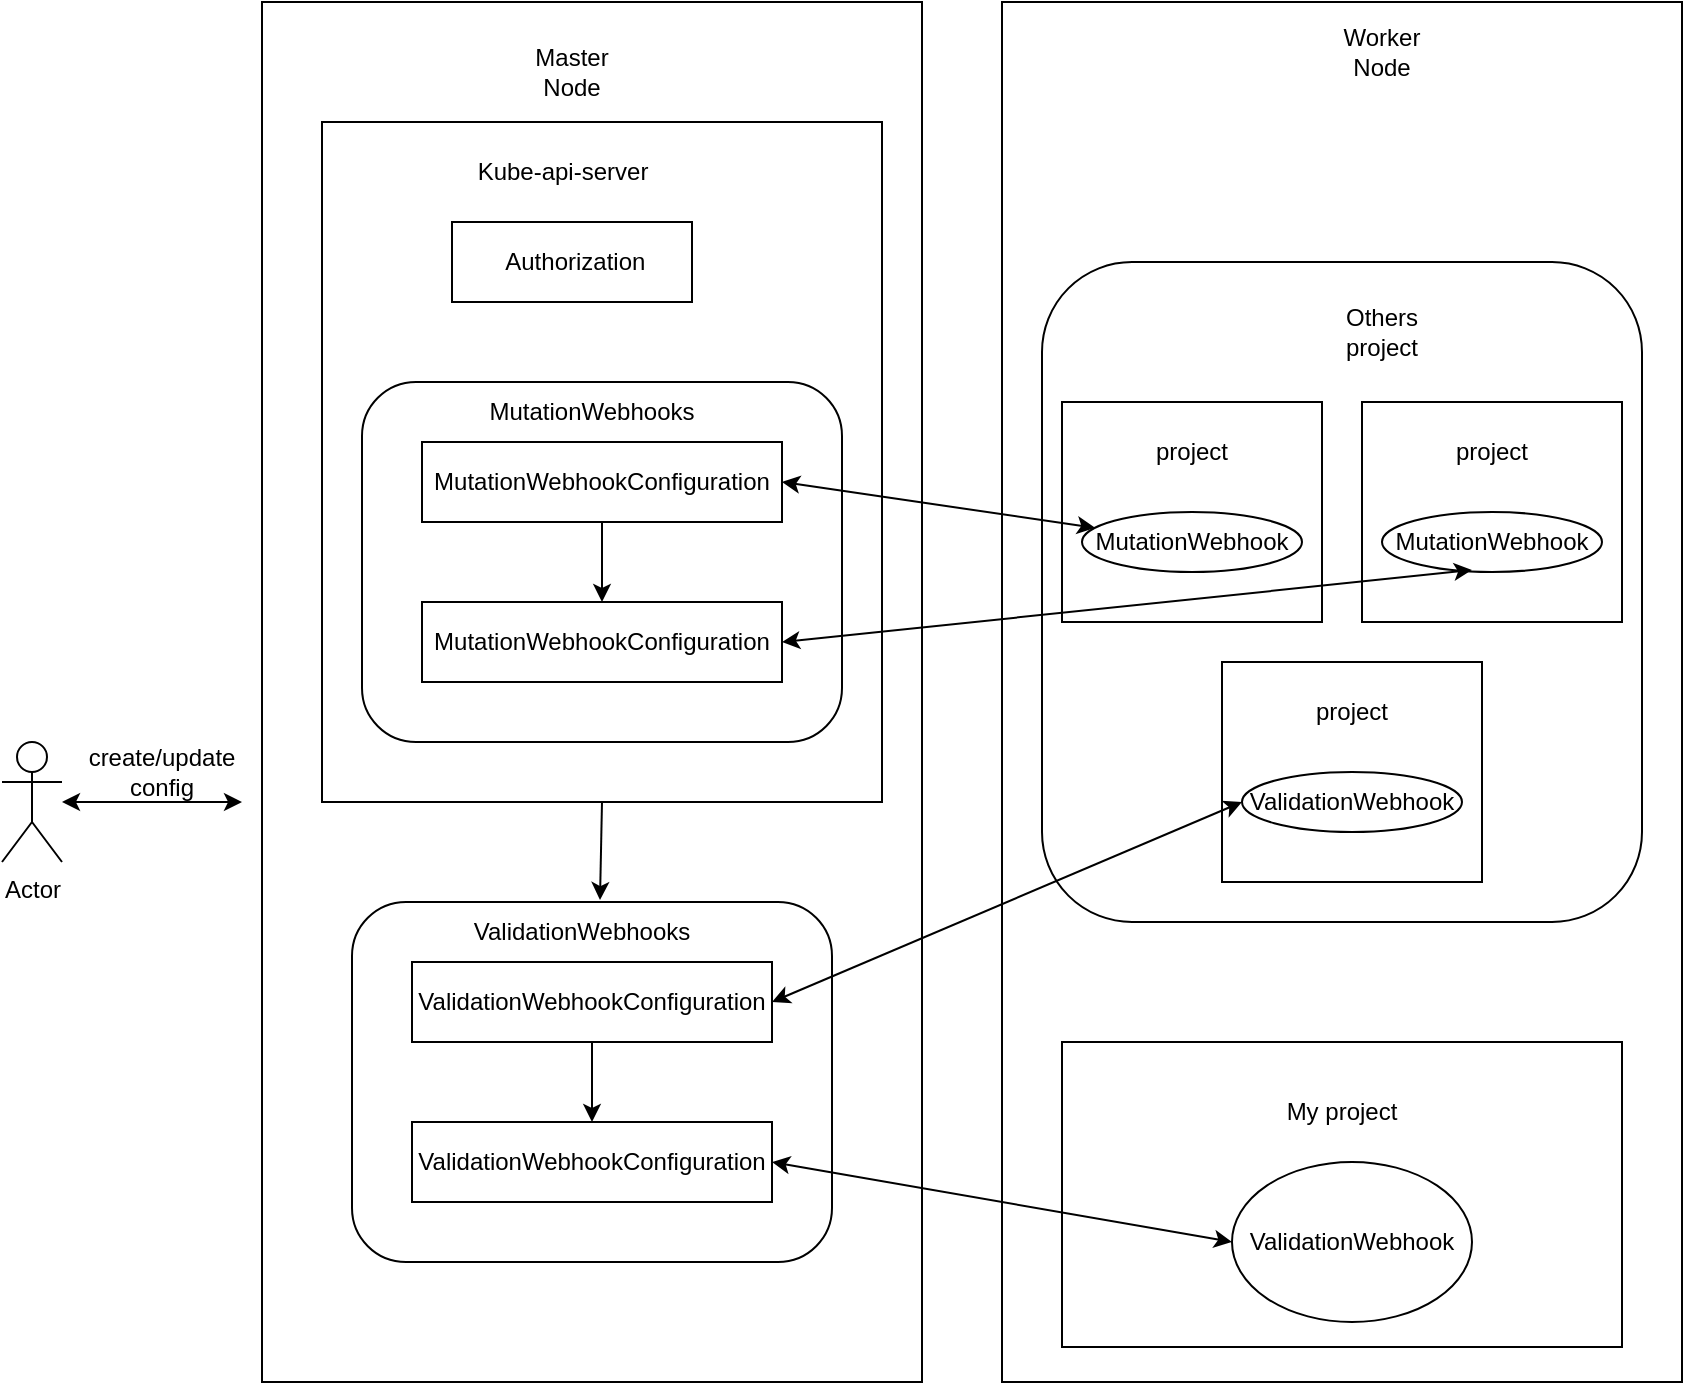 <mxfile version="16.2.7" type="github">
  <diagram id="EunWgc3X77qjf-EnTzmF" name="Page-1">
    <mxGraphModel dx="2062" dy="1140" grid="1" gridSize="10" guides="1" tooltips="1" connect="1" arrows="1" fold="1" page="1" pageScale="1" pageWidth="850" pageHeight="1100" math="0" shadow="0">
      <root>
        <mxCell id="0" />
        <mxCell id="1" parent="0" />
        <mxCell id="7jLLd1O8o6JKgsZzDNKZ-1" value="Actor" style="shape=umlActor;verticalLabelPosition=bottom;verticalAlign=top;html=1;outlineConnect=0;" vertex="1" parent="1">
          <mxGeometry y="620" width="30" height="60" as="geometry" />
        </mxCell>
        <mxCell id="7jLLd1O8o6JKgsZzDNKZ-2" value="" style="rounded=0;whiteSpace=wrap;html=1;" vertex="1" parent="1">
          <mxGeometry x="130" y="250" width="330" height="690" as="geometry" />
        </mxCell>
        <mxCell id="7jLLd1O8o6JKgsZzDNKZ-4" value="" style="endArrow=classic;startArrow=classic;html=1;rounded=0;" edge="1" parent="1" source="7jLLd1O8o6JKgsZzDNKZ-1">
          <mxGeometry width="50" height="50" relative="1" as="geometry">
            <mxPoint x="360" y="600" as="sourcePoint" />
            <mxPoint x="120" y="650" as="targetPoint" />
          </mxGeometry>
        </mxCell>
        <mxCell id="7jLLd1O8o6JKgsZzDNKZ-5" value="" style="rounded=0;whiteSpace=wrap;html=1;" vertex="1" parent="1">
          <mxGeometry x="160" y="310" width="280" height="340" as="geometry" />
        </mxCell>
        <mxCell id="7jLLd1O8o6JKgsZzDNKZ-6" value="Master Node" style="text;html=1;strokeColor=none;fillColor=none;align=center;verticalAlign=middle;whiteSpace=wrap;rounded=0;" vertex="1" parent="1">
          <mxGeometry x="255" y="270" width="60" height="30" as="geometry" />
        </mxCell>
        <mxCell id="7jLLd1O8o6JKgsZzDNKZ-7" value="Kube-api-server" style="text;html=1;strokeColor=none;fillColor=none;align=center;verticalAlign=middle;whiteSpace=wrap;rounded=0;" vertex="1" parent="1">
          <mxGeometry x="232.5" y="320" width="95" height="30" as="geometry" />
        </mxCell>
        <mxCell id="7jLLd1O8o6JKgsZzDNKZ-8" value="&amp;nbsp;Authorization" style="rounded=0;whiteSpace=wrap;html=1;" vertex="1" parent="1">
          <mxGeometry x="225" y="360" width="120" height="40" as="geometry" />
        </mxCell>
        <mxCell id="7jLLd1O8o6JKgsZzDNKZ-9" value="" style="rounded=0;whiteSpace=wrap;html=1;" vertex="1" parent="1">
          <mxGeometry x="500" y="250" width="340" height="690" as="geometry" />
        </mxCell>
        <mxCell id="7jLLd1O8o6JKgsZzDNKZ-10" value="Worker Node" style="text;html=1;strokeColor=none;fillColor=none;align=center;verticalAlign=middle;whiteSpace=wrap;rounded=0;" vertex="1" parent="1">
          <mxGeometry x="660" y="260" width="60" height="30" as="geometry" />
        </mxCell>
        <mxCell id="7jLLd1O8o6JKgsZzDNKZ-12" value="" style="rounded=1;whiteSpace=wrap;html=1;" vertex="1" parent="1">
          <mxGeometry x="180" y="440" width="240" height="180" as="geometry" />
        </mxCell>
        <mxCell id="7jLLd1O8o6JKgsZzDNKZ-13" value="MutationWebhookConfiguration" style="rounded=0;whiteSpace=wrap;html=1;" vertex="1" parent="1">
          <mxGeometry x="210" y="470" width="180" height="40" as="geometry" />
        </mxCell>
        <mxCell id="7jLLd1O8o6JKgsZzDNKZ-14" value="MutationWebhooks" style="text;html=1;strokeColor=none;fillColor=none;align=center;verticalAlign=middle;whiteSpace=wrap;rounded=0;" vertex="1" parent="1">
          <mxGeometry x="265" y="440" width="60" height="30" as="geometry" />
        </mxCell>
        <mxCell id="7jLLd1O8o6JKgsZzDNKZ-15" value="MutationWebhookConfiguration" style="rounded=0;whiteSpace=wrap;html=1;" vertex="1" parent="1">
          <mxGeometry x="210" y="550" width="180" height="40" as="geometry" />
        </mxCell>
        <mxCell id="7jLLd1O8o6JKgsZzDNKZ-16" value="" style="endArrow=classic;html=1;rounded=0;exitX=0.5;exitY=1;exitDx=0;exitDy=0;entryX=0.5;entryY=0;entryDx=0;entryDy=0;" edge="1" parent="1" source="7jLLd1O8o6JKgsZzDNKZ-13" target="7jLLd1O8o6JKgsZzDNKZ-15">
          <mxGeometry width="50" height="50" relative="1" as="geometry">
            <mxPoint x="360" y="600" as="sourcePoint" />
            <mxPoint x="410" y="550" as="targetPoint" />
          </mxGeometry>
        </mxCell>
        <mxCell id="7jLLd1O8o6JKgsZzDNKZ-20" value="" style="rounded=1;whiteSpace=wrap;html=1;" vertex="1" parent="1">
          <mxGeometry x="175" y="700" width="240" height="180" as="geometry" />
        </mxCell>
        <mxCell id="7jLLd1O8o6JKgsZzDNKZ-21" value="ValidationWebhookConfiguration" style="rounded=0;whiteSpace=wrap;html=1;" vertex="1" parent="1">
          <mxGeometry x="205" y="730" width="180" height="40" as="geometry" />
        </mxCell>
        <mxCell id="7jLLd1O8o6JKgsZzDNKZ-22" value="ValidationWebhooks" style="text;html=1;strokeColor=none;fillColor=none;align=center;verticalAlign=middle;whiteSpace=wrap;rounded=0;" vertex="1" parent="1">
          <mxGeometry x="260" y="700" width="60" height="30" as="geometry" />
        </mxCell>
        <mxCell id="7jLLd1O8o6JKgsZzDNKZ-23" value="ValidationWebhookConfiguration" style="rounded=0;whiteSpace=wrap;html=1;" vertex="1" parent="1">
          <mxGeometry x="205" y="810" width="180" height="40" as="geometry" />
        </mxCell>
        <mxCell id="7jLLd1O8o6JKgsZzDNKZ-24" value="" style="endArrow=classic;html=1;rounded=0;exitX=0.5;exitY=1;exitDx=0;exitDy=0;entryX=0.65;entryY=-0.033;entryDx=0;entryDy=0;entryPerimeter=0;" edge="1" parent="1" source="7jLLd1O8o6JKgsZzDNKZ-5" target="7jLLd1O8o6JKgsZzDNKZ-22">
          <mxGeometry width="50" height="50" relative="1" as="geometry">
            <mxPoint x="400" y="600" as="sourcePoint" />
            <mxPoint x="450" y="550" as="targetPoint" />
          </mxGeometry>
        </mxCell>
        <mxCell id="7jLLd1O8o6JKgsZzDNKZ-25" value="" style="rounded=1;whiteSpace=wrap;html=1;" vertex="1" parent="1">
          <mxGeometry x="520" y="380" width="300" height="330" as="geometry" />
        </mxCell>
        <mxCell id="7jLLd1O8o6JKgsZzDNKZ-26" value="Others project" style="text;html=1;strokeColor=none;fillColor=none;align=center;verticalAlign=middle;whiteSpace=wrap;rounded=0;" vertex="1" parent="1">
          <mxGeometry x="660" y="400" width="60" height="30" as="geometry" />
        </mxCell>
        <mxCell id="7jLLd1O8o6JKgsZzDNKZ-28" value="" style="rounded=0;whiteSpace=wrap;html=1;" vertex="1" parent="1">
          <mxGeometry x="530" y="450" width="130" height="110" as="geometry" />
        </mxCell>
        <mxCell id="7jLLd1O8o6JKgsZzDNKZ-30" value="MutationWebhook" style="ellipse;whiteSpace=wrap;html=1;" vertex="1" parent="1">
          <mxGeometry x="540" y="505" width="110" height="30" as="geometry" />
        </mxCell>
        <mxCell id="7jLLd1O8o6JKgsZzDNKZ-31" value="project" style="text;html=1;strokeColor=none;fillColor=none;align=center;verticalAlign=middle;whiteSpace=wrap;rounded=0;" vertex="1" parent="1">
          <mxGeometry x="565" y="460" width="60" height="30" as="geometry" />
        </mxCell>
        <mxCell id="7jLLd1O8o6JKgsZzDNKZ-32" value="" style="rounded=0;whiteSpace=wrap;html=1;" vertex="1" parent="1">
          <mxGeometry x="680" y="450" width="130" height="110" as="geometry" />
        </mxCell>
        <mxCell id="7jLLd1O8o6JKgsZzDNKZ-33" value="MutationWebhook" style="ellipse;whiteSpace=wrap;html=1;" vertex="1" parent="1">
          <mxGeometry x="690" y="505" width="110" height="30" as="geometry" />
        </mxCell>
        <mxCell id="7jLLd1O8o6JKgsZzDNKZ-34" value="project" style="text;html=1;strokeColor=none;fillColor=none;align=center;verticalAlign=middle;whiteSpace=wrap;rounded=0;" vertex="1" parent="1">
          <mxGeometry x="715" y="460" width="60" height="30" as="geometry" />
        </mxCell>
        <mxCell id="7jLLd1O8o6JKgsZzDNKZ-35" value="" style="endArrow=classic;startArrow=classic;html=1;rounded=0;exitX=1;exitY=0.5;exitDx=0;exitDy=0;" edge="1" parent="1" source="7jLLd1O8o6JKgsZzDNKZ-13" target="7jLLd1O8o6JKgsZzDNKZ-30">
          <mxGeometry width="50" height="50" relative="1" as="geometry">
            <mxPoint x="400" y="600" as="sourcePoint" />
            <mxPoint x="450" y="550" as="targetPoint" />
          </mxGeometry>
        </mxCell>
        <mxCell id="7jLLd1O8o6JKgsZzDNKZ-36" value="" style="endArrow=classic;startArrow=classic;html=1;rounded=0;exitX=1;exitY=0.5;exitDx=0;exitDy=0;entryX=0.409;entryY=0.967;entryDx=0;entryDy=0;entryPerimeter=0;" edge="1" parent="1" source="7jLLd1O8o6JKgsZzDNKZ-15" target="7jLLd1O8o6JKgsZzDNKZ-33">
          <mxGeometry width="50" height="50" relative="1" as="geometry">
            <mxPoint x="400" y="600" as="sourcePoint" />
            <mxPoint x="450" y="550" as="targetPoint" />
          </mxGeometry>
        </mxCell>
        <mxCell id="7jLLd1O8o6JKgsZzDNKZ-37" value="" style="rounded=0;whiteSpace=wrap;html=1;" vertex="1" parent="1">
          <mxGeometry x="530" y="770" width="280" height="152.5" as="geometry" />
        </mxCell>
        <mxCell id="7jLLd1O8o6JKgsZzDNKZ-38" value="My project" style="text;html=1;strokeColor=none;fillColor=none;align=center;verticalAlign=middle;whiteSpace=wrap;rounded=0;" vertex="1" parent="1">
          <mxGeometry x="640" y="790" width="60" height="30" as="geometry" />
        </mxCell>
        <mxCell id="7jLLd1O8o6JKgsZzDNKZ-39" value="ValidationWebhook" style="ellipse;whiteSpace=wrap;html=1;" vertex="1" parent="1">
          <mxGeometry x="615" y="830" width="120" height="80" as="geometry" />
        </mxCell>
        <mxCell id="7jLLd1O8o6JKgsZzDNKZ-40" value="" style="rounded=0;whiteSpace=wrap;html=1;" vertex="1" parent="1">
          <mxGeometry x="610" y="580" width="130" height="110" as="geometry" />
        </mxCell>
        <mxCell id="7jLLd1O8o6JKgsZzDNKZ-41" value="ValidationWebhook" style="ellipse;whiteSpace=wrap;html=1;" vertex="1" parent="1">
          <mxGeometry x="620" y="635" width="110" height="30" as="geometry" />
        </mxCell>
        <mxCell id="7jLLd1O8o6JKgsZzDNKZ-42" value="project" style="text;html=1;strokeColor=none;fillColor=none;align=center;verticalAlign=middle;whiteSpace=wrap;rounded=0;" vertex="1" parent="1">
          <mxGeometry x="645" y="590" width="60" height="30" as="geometry" />
        </mxCell>
        <mxCell id="7jLLd1O8o6JKgsZzDNKZ-43" value="" style="endArrow=classic;html=1;rounded=0;exitX=0.5;exitY=1;exitDx=0;exitDy=0;entryX=0.5;entryY=0;entryDx=0;entryDy=0;" edge="1" parent="1" source="7jLLd1O8o6JKgsZzDNKZ-21" target="7jLLd1O8o6JKgsZzDNKZ-23">
          <mxGeometry width="50" height="50" relative="1" as="geometry">
            <mxPoint x="380" y="600" as="sourcePoint" />
            <mxPoint x="430" y="550" as="targetPoint" />
          </mxGeometry>
        </mxCell>
        <mxCell id="7jLLd1O8o6JKgsZzDNKZ-44" value="" style="endArrow=classic;startArrow=classic;html=1;rounded=0;exitX=1;exitY=0.5;exitDx=0;exitDy=0;entryX=0;entryY=0.5;entryDx=0;entryDy=0;" edge="1" parent="1" source="7jLLd1O8o6JKgsZzDNKZ-21" target="7jLLd1O8o6JKgsZzDNKZ-41">
          <mxGeometry width="50" height="50" relative="1" as="geometry">
            <mxPoint x="380" y="600" as="sourcePoint" />
            <mxPoint x="430" y="550" as="targetPoint" />
          </mxGeometry>
        </mxCell>
        <mxCell id="7jLLd1O8o6JKgsZzDNKZ-45" value="" style="endArrow=classic;startArrow=classic;html=1;rounded=0;exitX=1;exitY=0.5;exitDx=0;exitDy=0;entryX=0;entryY=0.5;entryDx=0;entryDy=0;" edge="1" parent="1" source="7jLLd1O8o6JKgsZzDNKZ-23" target="7jLLd1O8o6JKgsZzDNKZ-39">
          <mxGeometry width="50" height="50" relative="1" as="geometry">
            <mxPoint x="380" y="600" as="sourcePoint" />
            <mxPoint x="430" y="550" as="targetPoint" />
          </mxGeometry>
        </mxCell>
        <mxCell id="7jLLd1O8o6JKgsZzDNKZ-46" value="&lt;div&gt;create/update&lt;/div&gt;&lt;div&gt;config&lt;br&gt; &lt;/div&gt;" style="text;html=1;strokeColor=none;fillColor=none;align=center;verticalAlign=middle;whiteSpace=wrap;rounded=0;" vertex="1" parent="1">
          <mxGeometry x="50" y="620" width="60" height="30" as="geometry" />
        </mxCell>
      </root>
    </mxGraphModel>
  </diagram>
</mxfile>
